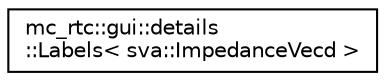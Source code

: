digraph "Graphical Class Hierarchy"
{
 // INTERACTIVE_SVG=YES
  edge [fontname="Helvetica",fontsize="10",labelfontname="Helvetica",labelfontsize="10"];
  node [fontname="Helvetica",fontsize="10",shape=record];
  rankdir="LR";
  Node0 [label="mc_rtc::gui::details\l::Labels\< sva::ImpedanceVecd \>",height=0.2,width=0.4,color="black", fillcolor="white", style="filled",URL="$structmc__rtc_1_1gui_1_1details_1_1Labels_3_01sva_1_1ImpedanceVecd_01_4.html"];
}
